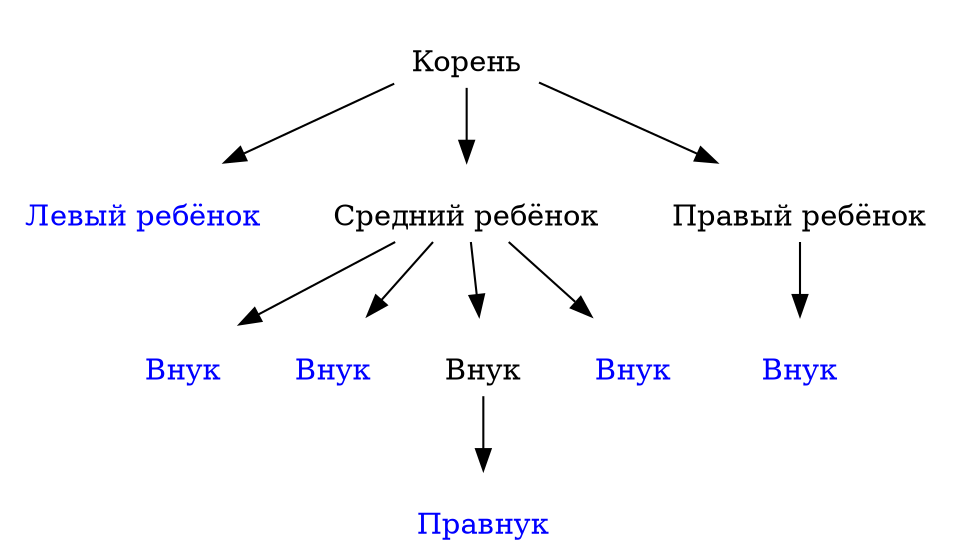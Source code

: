 digraph tree {
    "      
Корень" [fontcolor=black; shape=none];
    "      
Левый ребёнок" [fontcolor=blue; shape=none];
    "      
Средний ребёнок" [fontcolor=black; shape=none];
    "      
Внук" [fontcolor=blue; shape=none];
    "      
Внук" [fontcolor=blue; shape=none];
    "      
Внук" [fontcolor=black; shape=none];
    "      
Правнук" [fontcolor=blue; shape=none];
    "      
Внук" [fontcolor=blue; shape=none];
    "      
Правый ребёнок" [fontcolor=black; shape=none];
    "      
Внук" [fontcolor=blue; shape=none];
    "      
Корень" -> "      
Левый ребёнок";
    "      
Корень" -> "      
Средний ребёнок";
    "      
Корень" -> "      
Правый ребёнок";
    "      
Средний ребёнок" -> "      
Внук";
    "      
Средний ребёнок" -> "      
Внук";
    "      
Средний ребёнок" -> "      
Внук";
    "      
Средний ребёнок" -> "      
Внук";
    "      
Внук" -> "      
Правнук";
    "      
Правый ребёнок" -> "      
Внук";
}
